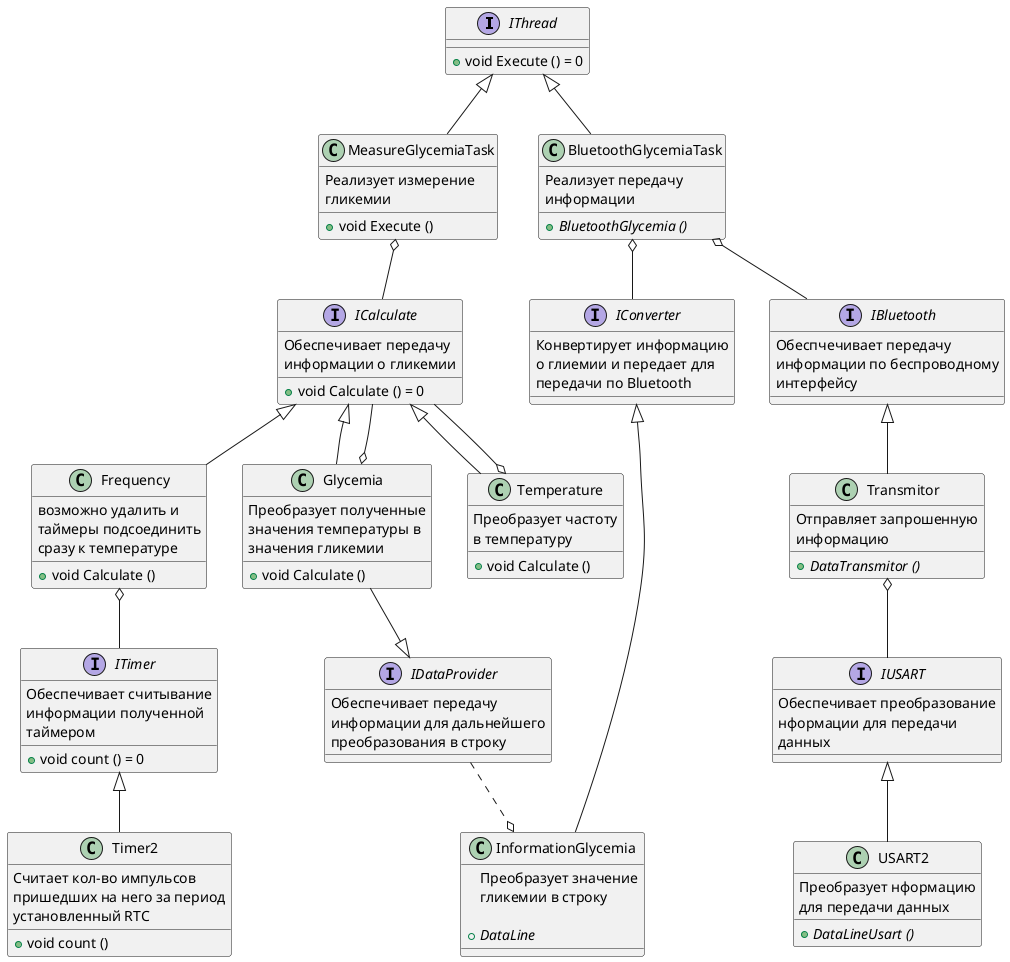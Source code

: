 @startuml main 

interface IThread
{
    + void Execute () = 0
}
class MeasureGlycemiaTask
{
    Реализует измерение
    гликемии

    + void Execute ()
}
class Glycemia
{
    Преобразует полученные
    значения температуры в
    значения гликемии

     + void Calculate ()
}

class Temperature
{
    Преобразует частоту
    в температуру

     + void Calculate ()
}

class Frequency
{
     возможно удалить и 
     таймеры подсоединить
     сразу к температуре
     
     + void Calculate ()
}

IThread <|-down- MeasureGlycemiaTask
ICalculate -up-o MeasureGlycemiaTask
ICalculate <|-- Glycemia
ICalculate --o Glycemia
Temperature -up-|> ICalculate
Frequency -up-|> ICalculate
ICalculate --o Temperature

class BluetoothGlycemiaTask
{
    Реализует передачу
    информации

     + {abstract} BluetoothGlycemia ()
}
class USART2
{
    Преобразует нформацию
    для передачи данных
    
    + {abstract} DataLineUsart ()
}
class Transmitor
{
    Отправляет запрошенную
    информацию
    
    + {abstract} DataTransmitor ()
}
interface ICalculate
{
    Обеспечивает передачу
    информации о гликемии

    + void Calculate () = 0
}

class InformationGlycemia
{
    Преобразует значение 
    гликемии в строку
    
    + {abstract} DataLine
}
interface IBluetooth
{
    Обеспчечивает передачу 
    информации по беспроводному
    интерфейсу
}
interface IUSART
{
    Обеспечивает преобразование 
    нформации для передачи 
    данных
}
interface IConverter
{
    Конвертирует информацию 
    о глиемии и передает для 
    передачи по Bluetooth
}
interface IDataProvider
{
    Обеспечивает передачу 
    информации для дальнейшего 
    преобразования в строку
}

IThread <|-- BluetoothGlycemiaTask
BluetoothGlycemiaTask o-- IBluetooth
Transmitor -up-|> IBluetooth
IUSART -up-o Transmitor
USART2 -up-|> IUSART
InformationGlycemia -up-|> IConverter
IConverter -up-o BluetoothGlycemiaTask


InformationGlycemia o.up.IDataProvider
Glycemia --|> IDataProvider



interface ITimer
{
    Обеспечивает считывание
    информации полученной
    таймером

    + void count () = 0
}
class Timer2
{
    Считает кол-во импульсов
    пришедших на него за период 
    установленный RTC

    + void count ()
}

ITimer -up-o Frequency
Timer2 -up-|> ITimer

@enduml
